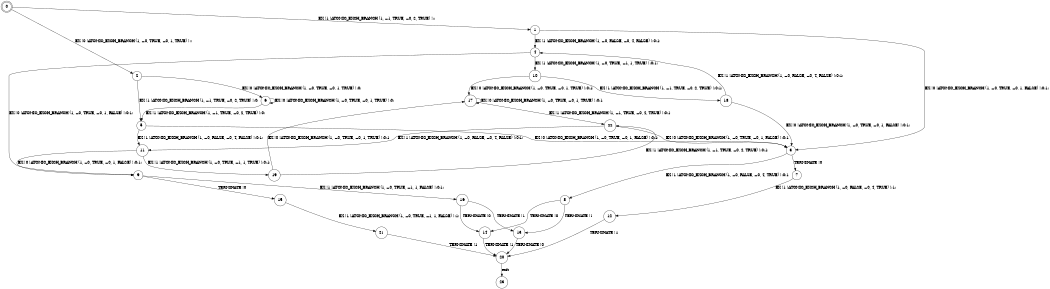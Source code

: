 digraph BCG {
size = "7, 10.5";
center = TRUE;
node [shape = circle];
0 [peripheries = 2];
0 -> 1 [label = "EX !1 !ATOMIC_EXCH_BRANCH (1, +1, TRUE, +0, 2, TRUE) !::"];
0 -> 2 [label = "EX !0 !ATOMIC_EXCH_BRANCH (1, +0, TRUE, +0, 1, TRUE) !::"];
1 -> 3 [label = "EX !0 !ATOMIC_EXCH_BRANCH (1, +0, TRUE, +0, 1, FALSE) !:0:1:"];
1 -> 4 [label = "EX !1 !ATOMIC_EXCH_BRANCH (1, +0, FALSE, +0, 4, FALSE) !:0:1:"];
2 -> 5 [label = "EX !1 !ATOMIC_EXCH_BRANCH (1, +1, TRUE, +0, 2, TRUE) !:0:"];
2 -> 6 [label = "EX !0 !ATOMIC_EXCH_BRANCH (1, +0, TRUE, +0, 1, TRUE) !:0:"];
3 -> 7 [label = "TERMINATE !0"];
3 -> 8 [label = "EX !1 !ATOMIC_EXCH_BRANCH (1, +0, FALSE, +0, 4, TRUE) !:0:1:"];
4 -> 9 [label = "EX !0 !ATOMIC_EXCH_BRANCH (1, +0, TRUE, +0, 1, FALSE) !:0:1:"];
4 -> 10 [label = "EX !1 !ATOMIC_EXCH_BRANCH (1, +0, TRUE, +1, 1, TRUE) !:0:1:"];
5 -> 11 [label = "EX !1 !ATOMIC_EXCH_BRANCH (1, +0, FALSE, +0, 4, FALSE) !:0:1:"];
5 -> 3 [label = "EX !0 !ATOMIC_EXCH_BRANCH (1, +0, TRUE, +0, 1, FALSE) !:0:1:"];
6 -> 5 [label = "EX !1 !ATOMIC_EXCH_BRANCH (1, +1, TRUE, +0, 2, TRUE) !:0:"];
6 -> 6 [label = "EX !0 !ATOMIC_EXCH_BRANCH (1, +0, TRUE, +0, 1, TRUE) !:0:"];
7 -> 12 [label = "EX !1 !ATOMIC_EXCH_BRANCH (1, +0, FALSE, +0, 4, TRUE) !:1:"];
8 -> 13 [label = "TERMINATE !1"];
8 -> 14 [label = "TERMINATE !0"];
9 -> 15 [label = "TERMINATE !0"];
9 -> 16 [label = "EX !1 !ATOMIC_EXCH_BRANCH (1, +0, TRUE, +1, 1, FALSE) !:0:1:"];
10 -> 17 [label = "EX !0 !ATOMIC_EXCH_BRANCH (1, +0, TRUE, +0, 1, TRUE) !:0:1:"];
10 -> 18 [label = "EX !1 !ATOMIC_EXCH_BRANCH (1, +1, TRUE, +0, 2, TRUE) !:0:1:"];
11 -> 19 [label = "EX !1 !ATOMIC_EXCH_BRANCH (1, +0, TRUE, +1, 1, TRUE) !:0:1:"];
11 -> 9 [label = "EX !0 !ATOMIC_EXCH_BRANCH (1, +0, TRUE, +0, 1, FALSE) !:0:1:"];
12 -> 20 [label = "TERMINATE !1"];
13 -> 20 [label = "TERMINATE !0"];
14 -> 20 [label = "TERMINATE !1"];
15 -> 21 [label = "EX !1 !ATOMIC_EXCH_BRANCH (1, +0, TRUE, +1, 1, FALSE) !:1:"];
16 -> 13 [label = "TERMINATE !1"];
16 -> 14 [label = "TERMINATE !0"];
17 -> 22 [label = "EX !1 !ATOMIC_EXCH_BRANCH (1, +1, TRUE, +0, 2, TRUE) !:0:1:"];
17 -> 17 [label = "EX !0 !ATOMIC_EXCH_BRANCH (1, +0, TRUE, +0, 1, TRUE) !:0:1:"];
18 -> 3 [label = "EX !0 !ATOMIC_EXCH_BRANCH (1, +0, TRUE, +0, 1, FALSE) !:0:1:"];
18 -> 4 [label = "EX !1 !ATOMIC_EXCH_BRANCH (1, +0, FALSE, +0, 4, FALSE) !:0:1:"];
19 -> 22 [label = "EX !1 !ATOMIC_EXCH_BRANCH (1, +1, TRUE, +0, 2, TRUE) !:0:1:"];
19 -> 17 [label = "EX !0 !ATOMIC_EXCH_BRANCH (1, +0, TRUE, +0, 1, TRUE) !:0:1:"];
20 -> 23 [label = "exit"];
21 -> 20 [label = "TERMINATE !1"];
22 -> 11 [label = "EX !1 !ATOMIC_EXCH_BRANCH (1, +0, FALSE, +0, 4, FALSE) !:0:1:"];
22 -> 3 [label = "EX !0 !ATOMIC_EXCH_BRANCH (1, +0, TRUE, +0, 1, FALSE) !:0:1:"];
}
